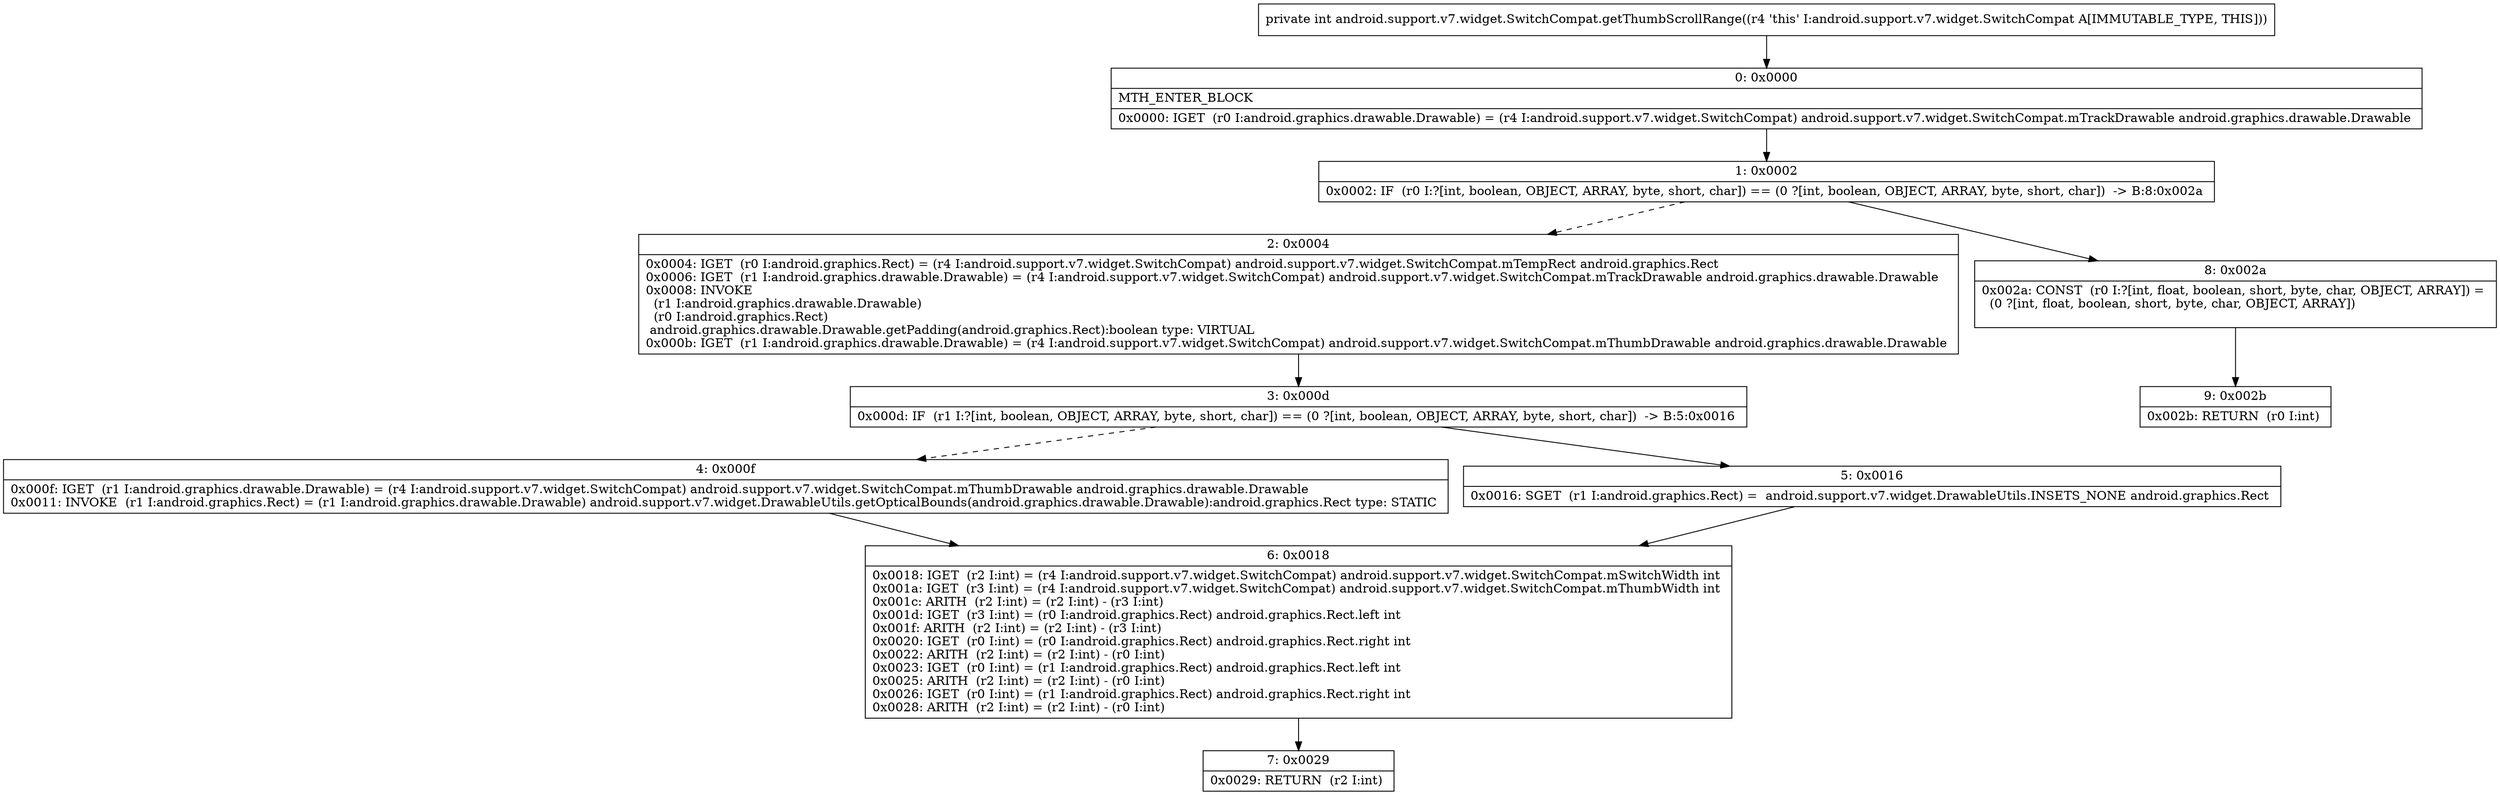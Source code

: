 digraph "CFG forandroid.support.v7.widget.SwitchCompat.getThumbScrollRange()I" {
Node_0 [shape=record,label="{0\:\ 0x0000|MTH_ENTER_BLOCK\l|0x0000: IGET  (r0 I:android.graphics.drawable.Drawable) = (r4 I:android.support.v7.widget.SwitchCompat) android.support.v7.widget.SwitchCompat.mTrackDrawable android.graphics.drawable.Drawable \l}"];
Node_1 [shape=record,label="{1\:\ 0x0002|0x0002: IF  (r0 I:?[int, boolean, OBJECT, ARRAY, byte, short, char]) == (0 ?[int, boolean, OBJECT, ARRAY, byte, short, char])  \-\> B:8:0x002a \l}"];
Node_2 [shape=record,label="{2\:\ 0x0004|0x0004: IGET  (r0 I:android.graphics.Rect) = (r4 I:android.support.v7.widget.SwitchCompat) android.support.v7.widget.SwitchCompat.mTempRect android.graphics.Rect \l0x0006: IGET  (r1 I:android.graphics.drawable.Drawable) = (r4 I:android.support.v7.widget.SwitchCompat) android.support.v7.widget.SwitchCompat.mTrackDrawable android.graphics.drawable.Drawable \l0x0008: INVOKE  \l  (r1 I:android.graphics.drawable.Drawable)\l  (r0 I:android.graphics.Rect)\l android.graphics.drawable.Drawable.getPadding(android.graphics.Rect):boolean type: VIRTUAL \l0x000b: IGET  (r1 I:android.graphics.drawable.Drawable) = (r4 I:android.support.v7.widget.SwitchCompat) android.support.v7.widget.SwitchCompat.mThumbDrawable android.graphics.drawable.Drawable \l}"];
Node_3 [shape=record,label="{3\:\ 0x000d|0x000d: IF  (r1 I:?[int, boolean, OBJECT, ARRAY, byte, short, char]) == (0 ?[int, boolean, OBJECT, ARRAY, byte, short, char])  \-\> B:5:0x0016 \l}"];
Node_4 [shape=record,label="{4\:\ 0x000f|0x000f: IGET  (r1 I:android.graphics.drawable.Drawable) = (r4 I:android.support.v7.widget.SwitchCompat) android.support.v7.widget.SwitchCompat.mThumbDrawable android.graphics.drawable.Drawable \l0x0011: INVOKE  (r1 I:android.graphics.Rect) = (r1 I:android.graphics.drawable.Drawable) android.support.v7.widget.DrawableUtils.getOpticalBounds(android.graphics.drawable.Drawable):android.graphics.Rect type: STATIC \l}"];
Node_5 [shape=record,label="{5\:\ 0x0016|0x0016: SGET  (r1 I:android.graphics.Rect) =  android.support.v7.widget.DrawableUtils.INSETS_NONE android.graphics.Rect \l}"];
Node_6 [shape=record,label="{6\:\ 0x0018|0x0018: IGET  (r2 I:int) = (r4 I:android.support.v7.widget.SwitchCompat) android.support.v7.widget.SwitchCompat.mSwitchWidth int \l0x001a: IGET  (r3 I:int) = (r4 I:android.support.v7.widget.SwitchCompat) android.support.v7.widget.SwitchCompat.mThumbWidth int \l0x001c: ARITH  (r2 I:int) = (r2 I:int) \- (r3 I:int) \l0x001d: IGET  (r3 I:int) = (r0 I:android.graphics.Rect) android.graphics.Rect.left int \l0x001f: ARITH  (r2 I:int) = (r2 I:int) \- (r3 I:int) \l0x0020: IGET  (r0 I:int) = (r0 I:android.graphics.Rect) android.graphics.Rect.right int \l0x0022: ARITH  (r2 I:int) = (r2 I:int) \- (r0 I:int) \l0x0023: IGET  (r0 I:int) = (r1 I:android.graphics.Rect) android.graphics.Rect.left int \l0x0025: ARITH  (r2 I:int) = (r2 I:int) \- (r0 I:int) \l0x0026: IGET  (r0 I:int) = (r1 I:android.graphics.Rect) android.graphics.Rect.right int \l0x0028: ARITH  (r2 I:int) = (r2 I:int) \- (r0 I:int) \l}"];
Node_7 [shape=record,label="{7\:\ 0x0029|0x0029: RETURN  (r2 I:int) \l}"];
Node_8 [shape=record,label="{8\:\ 0x002a|0x002a: CONST  (r0 I:?[int, float, boolean, short, byte, char, OBJECT, ARRAY]) = \l  (0 ?[int, float, boolean, short, byte, char, OBJECT, ARRAY])\l \l}"];
Node_9 [shape=record,label="{9\:\ 0x002b|0x002b: RETURN  (r0 I:int) \l}"];
MethodNode[shape=record,label="{private int android.support.v7.widget.SwitchCompat.getThumbScrollRange((r4 'this' I:android.support.v7.widget.SwitchCompat A[IMMUTABLE_TYPE, THIS])) }"];
MethodNode -> Node_0;
Node_0 -> Node_1;
Node_1 -> Node_2[style=dashed];
Node_1 -> Node_8;
Node_2 -> Node_3;
Node_3 -> Node_4[style=dashed];
Node_3 -> Node_5;
Node_4 -> Node_6;
Node_5 -> Node_6;
Node_6 -> Node_7;
Node_8 -> Node_9;
}

